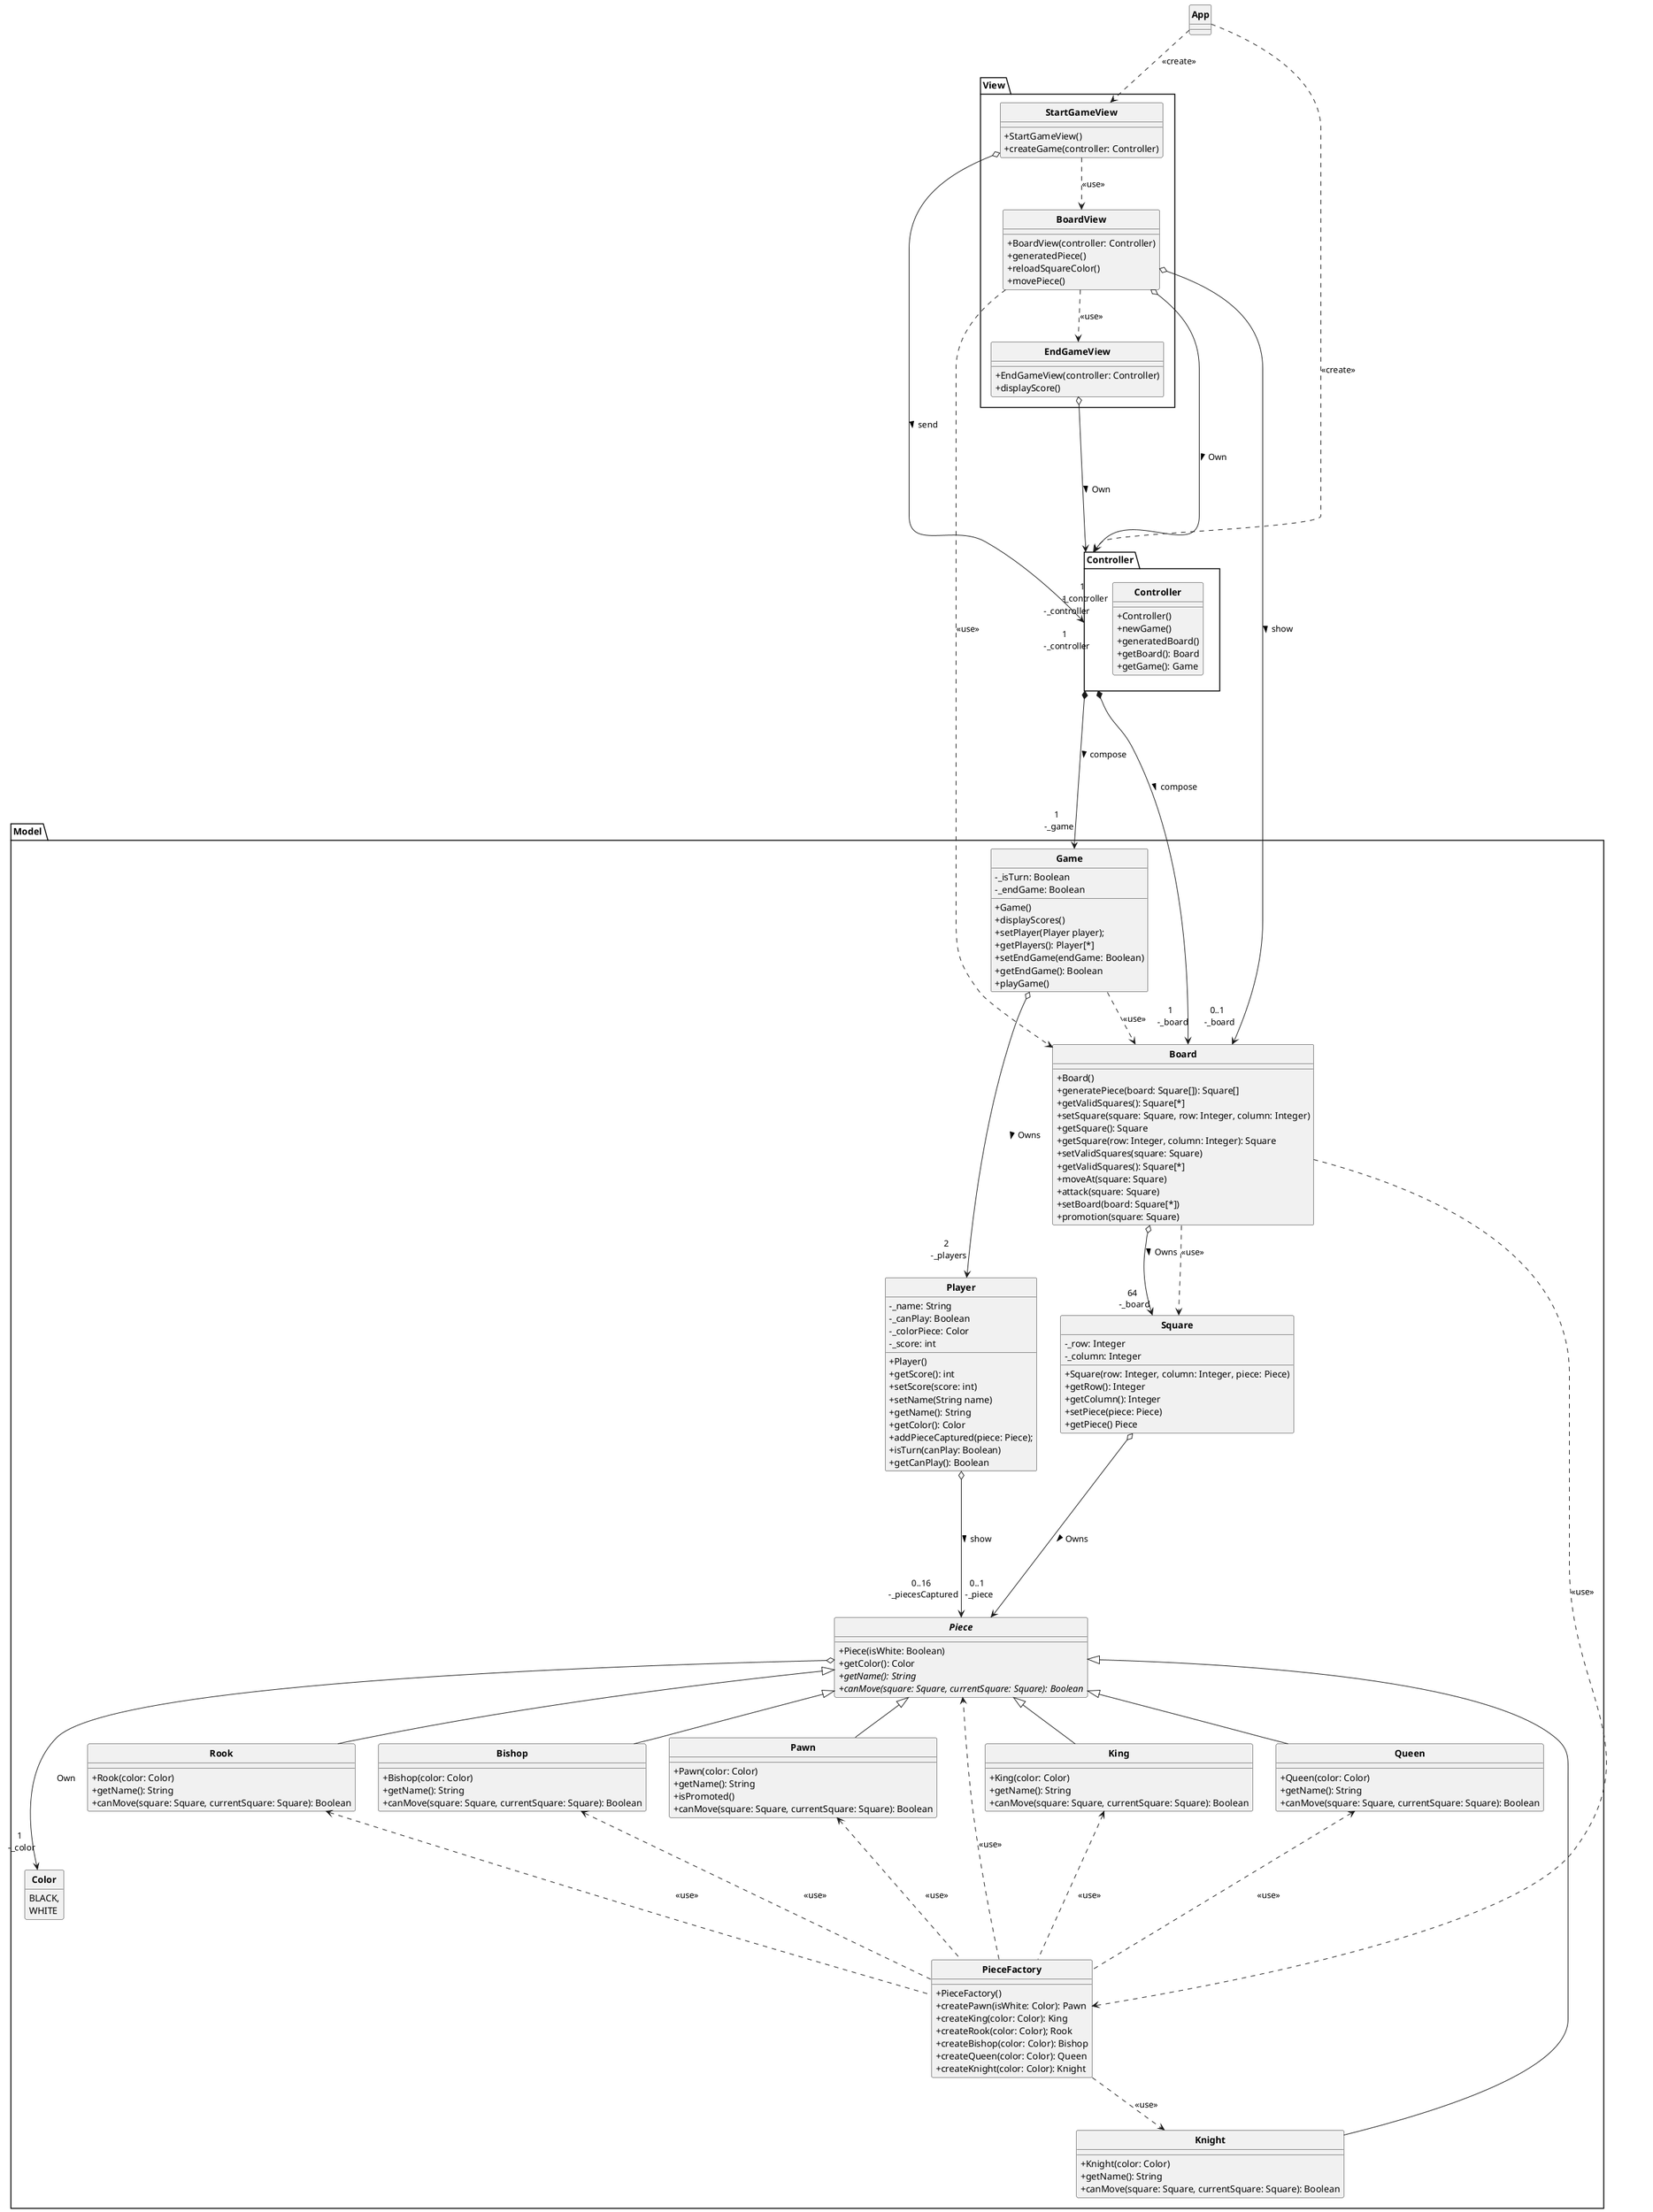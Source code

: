 @startuml

skinparam style strictuml
skinparam classAttributeIconSize 0
skinparam classFontStyle Bold
hide enum methods


class App{

}
package Model{
    enum Color{
       BLACK,
       WHITE
    }
    class Player{
    - _name: String
    - _canPlay: Boolean
    - _colorPiece: Color
    - _score: int
    + Player()
    + getScore(): int
    + setScore(score: int)
    + setName(String name)
    + getName(): String
    + getColor(): Color
    + addPieceCaptured(piece: Piece);
    + isTurn(canPlay: Boolean)
    + getCanPlay(): Boolean
    }

    class Square{
    - _row: Integer
    - _column: Integer
    + Square(row: Integer, column: Integer, piece: Piece)
    + getRow(): Integer
    + getColumn(): Integer
    + setPiece(piece: Piece)
    + getPiece() Piece
    }

    class PieceFactory{
    + PieceFactory()
    + createPawn(isWhite: Color): Pawn
    + createKing(color: Color): King
    + createRook(color: Color); Rook
    + createBishop(color: Color): Bishop
    + createQueen(color: Color): Queen
    + createKnight(color: Color): Knight
    }

    abstract Piece{
    + Piece(isWhite: Boolean)
    + getColor(): Color
    + {abstract}getName(): String
    + {abstract}canMove(square: Square, currentSquare: Square): Boolean
    }

    class Pawn{
    + Pawn(color: Color)
    + getName(): String
    + isPromoted()
    + canMove(square: Square, currentSquare: Square): Boolean
    }

    class King{
    + King(color: Color)
    + getName(): String
    + canMove(square: Square, currentSquare: Square): Boolean
    }

    class Rook{
    + Rook(color: Color)
    + getName(): String
    + canMove(square: Square, currentSquare: Square): Boolean
    }

    class Bishop{
    + Bishop(color: Color)
    + getName(): String
    + canMove(square: Square, currentSquare: Square): Boolean
    }

    class Queen{
    + Queen(color: Color)
    + getName(): String
    + canMove(square: Square, currentSquare: Square): Boolean
    }

    class Knight{
    + Knight(color: Color)
    + getName(): String
    + canMove(square: Square, currentSquare: Square): Boolean
    }

    class Board{
    + Board()
    + generatePiece(board: Square[]): Square[]
    + getValidSquares(): Square[*]
    + setSquare(square: Square, row: Integer, column: Integer)
    + getSquare(): Square
    + getSquare(row: Integer, column: Integer): Square
    + setValidSquares(square: Square)
    + getValidSquares(): Square[*]
    + moveAt(square: Square)
    + attack(square: Square)
    + setBoard(board: Square[*])
    + promotion(square: Square)
    }


    class Game{
    - _isTurn: Boolean
    - _endGame: Boolean
    + Game()
    + displayScores()
    + setPlayer(Player player);
    + getPlayers(): Player[*]
    + setEndGame(endGame: Boolean)
    + getEndGame(): Boolean
    + playGame()
     }

}

package Controller{

class Controller{
    + Controller()
    + newGame()
    + generatedBoard()
    + getBoard(): Board
    + getGame(): Game
}

}

package View{
class StartGameView{
    + StartGameView()
    + createGame(controller: Controller)

}
class  BoardView{
    + BoardView(controller: Controller)
    + generatedPiece()
    + reloadSquareColor()
    + movePiece()
}
class EndGameView{
    + EndGameView(controller: Controller)
    + displayScore()
}
}

App ..> Controller : <<create>>
App ..> StartGameView : <<create>>

StartGameView ..> BoardView: <<use>>
BoardView ..> EndGameView: <<use>>

StartGameView o----> "1 \n -_controller\n" Controller: send >
BoardView o----> "1 \n -_controller\n" Controller: Own >
EndGameView o----> "1 \n -_controller\n" Controller: Own >

Controller *----> "1 \n -_game\n" Game: > compose
Controller *----> "1 \n -_board\n" Board: > compose

PieceFactory -u..> Pawn : <<use>>
PieceFactory -u..> King : <<use>>
PieceFactory -u..> Rook : <<use>>
PieceFactory -u..> Bishop : <<use>>
PieceFactory -u..> Queen : <<use>>
PieceFactory ..> Knight : <<use>>
PieceFactory ...> Piece : <<use>>
Board ..> PieceFactory : <<use>>

Board o--> "64 \n -_board" Square: > Owns
Board ..> Square : <<use>>

Pawn -u-|> Piece
King -u-|> Piece
Rook -u-|> Piece
Bishop -u-|> Piece
Queen -u-|> Piece
Knight -u--|> Piece

Game o---> "2 \n -_players\n" Player: > Owns
Player o----> "0..16 \n -_piecesCaptured\n" Piece: > show
Square o----> "0..1 \n -_piece\n" Piece: > Owns
Piece o---> "1 \n -_color\n" Color: Own
BoardView ..> Board : <<use>>
BoardView o----> "0..1 \n -_board\n" Board: show >
Game ..> Board: <<use>>
@enduml